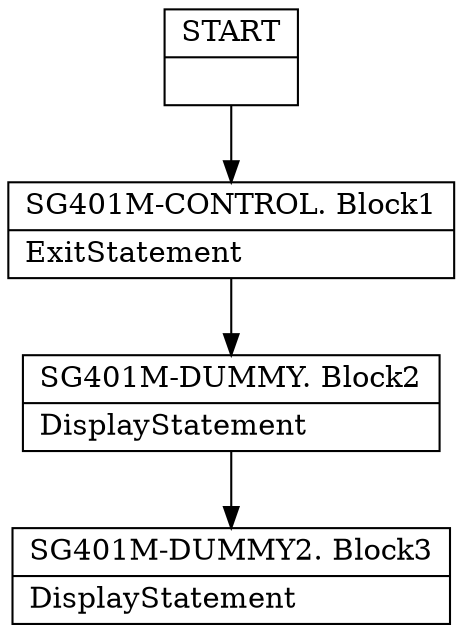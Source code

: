 digraph Cfg {
node [
shape = "record"
]

edge [
arrowtail = "empty"
]
Block0 [
label = "{START|}"
]
Block1 [
label = "{SG401M-CONTROL. Block1|ExitStatement\l}"
]
Block2 [
label = "{SG401M-DUMMY. Block2|DisplayStatement\l}"
]
Block3 [
label = "{SG401M-DUMMY2. Block3|DisplayStatement\l}"
]
Block0 -> Block1
Block1 -> Block2
Block2 -> Block3

}
